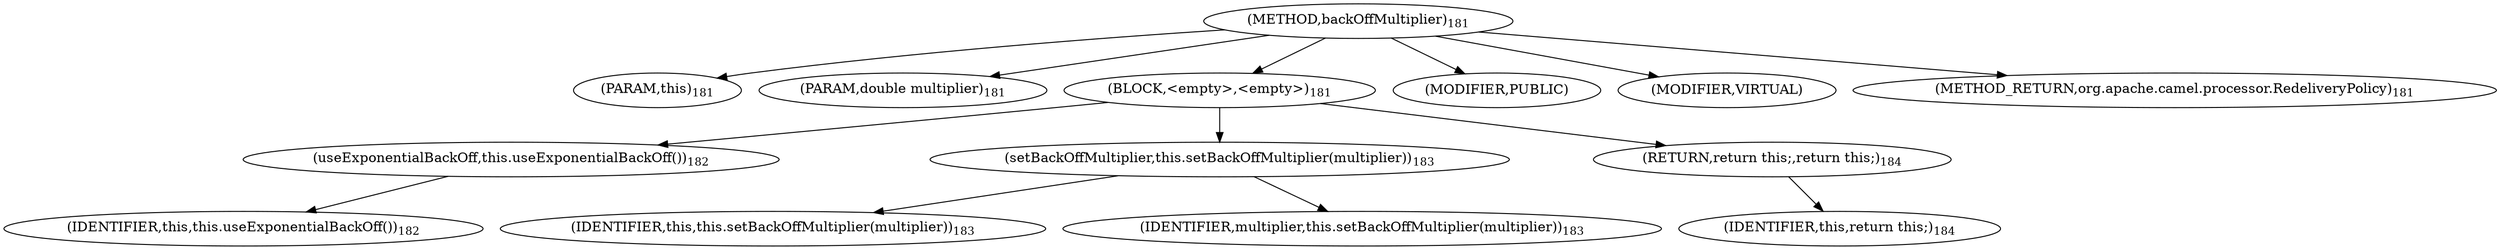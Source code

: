 digraph "backOffMultiplier" {  
"380" [label = <(METHOD,backOffMultiplier)<SUB>181</SUB>> ]
"23" [label = <(PARAM,this)<SUB>181</SUB>> ]
"381" [label = <(PARAM,double multiplier)<SUB>181</SUB>> ]
"382" [label = <(BLOCK,&lt;empty&gt;,&lt;empty&gt;)<SUB>181</SUB>> ]
"383" [label = <(useExponentialBackOff,this.useExponentialBackOff())<SUB>182</SUB>> ]
"22" [label = <(IDENTIFIER,this,this.useExponentialBackOff())<SUB>182</SUB>> ]
"384" [label = <(setBackOffMultiplier,this.setBackOffMultiplier(multiplier))<SUB>183</SUB>> ]
"24" [label = <(IDENTIFIER,this,this.setBackOffMultiplier(multiplier))<SUB>183</SUB>> ]
"385" [label = <(IDENTIFIER,multiplier,this.setBackOffMultiplier(multiplier))<SUB>183</SUB>> ]
"386" [label = <(RETURN,return this;,return this;)<SUB>184</SUB>> ]
"25" [label = <(IDENTIFIER,this,return this;)<SUB>184</SUB>> ]
"387" [label = <(MODIFIER,PUBLIC)> ]
"388" [label = <(MODIFIER,VIRTUAL)> ]
"389" [label = <(METHOD_RETURN,org.apache.camel.processor.RedeliveryPolicy)<SUB>181</SUB>> ]
  "380" -> "23" 
  "380" -> "381" 
  "380" -> "382" 
  "380" -> "387" 
  "380" -> "388" 
  "380" -> "389" 
  "382" -> "383" 
  "382" -> "384" 
  "382" -> "386" 
  "383" -> "22" 
  "384" -> "24" 
  "384" -> "385" 
  "386" -> "25" 
}
